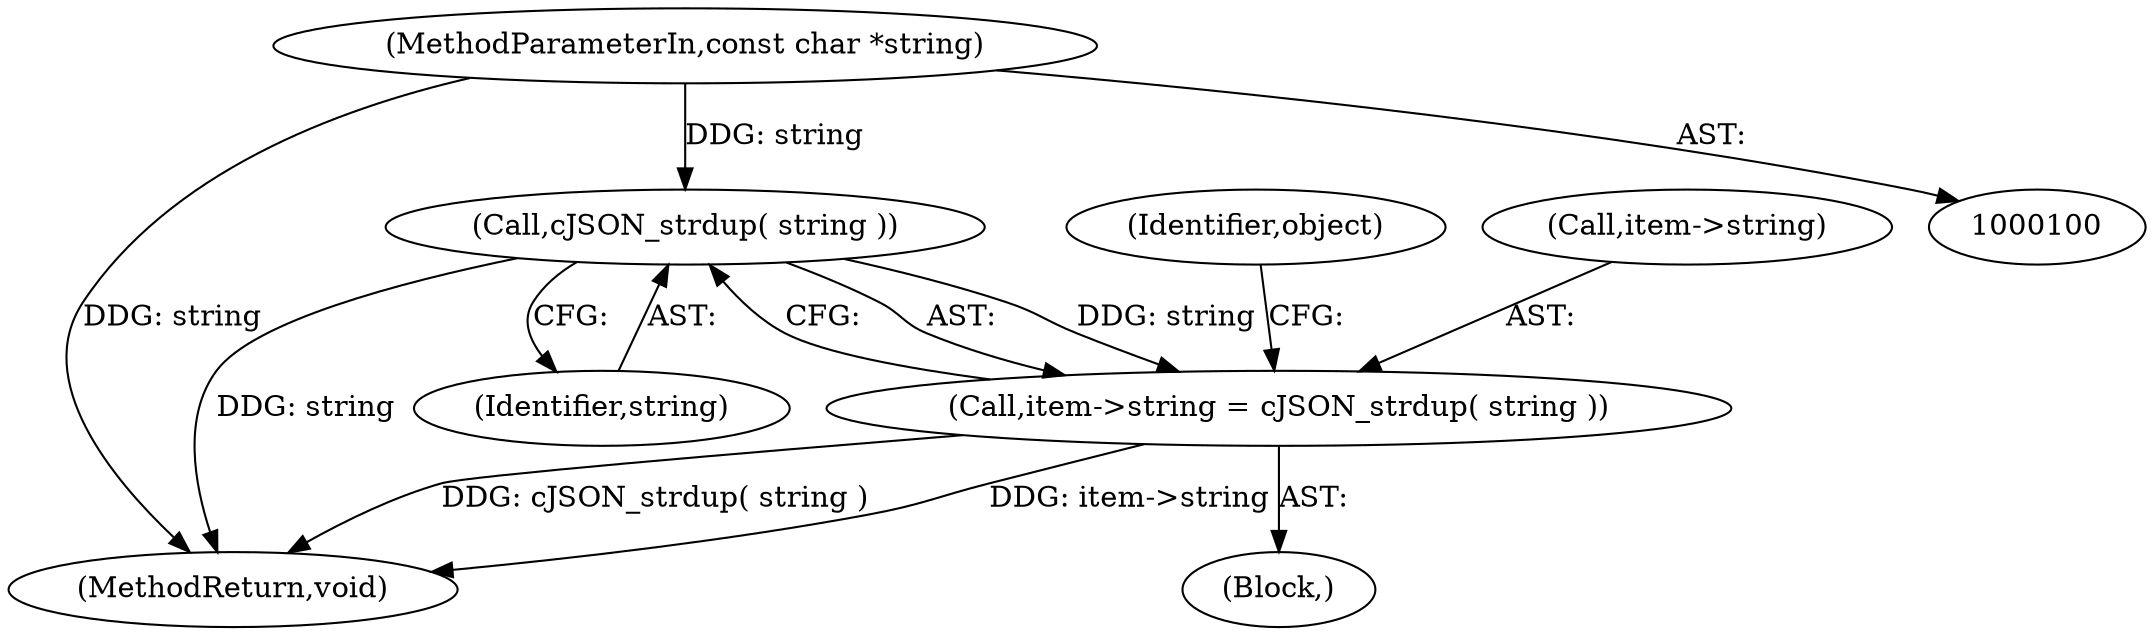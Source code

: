 digraph "1_iperf_91f2fa59e8ed80dfbf400add0164ee0e508e412a_2@API" {
"1000121" [label="(Call,cJSON_strdup( string ))"];
"1000102" [label="(MethodParameterIn,const char *string)"];
"1000117" [label="(Call,item->string = cJSON_strdup( string ))"];
"1000122" [label="(Identifier,string)"];
"1000117" [label="(Call,item->string = cJSON_strdup( string ))"];
"1000124" [label="(Identifier,object)"];
"1000102" [label="(MethodParameterIn,const char *string)"];
"1000118" [label="(Call,item->string)"];
"1000126" [label="(MethodReturn,void)"];
"1000104" [label="(Block,)"];
"1000121" [label="(Call,cJSON_strdup( string ))"];
"1000121" -> "1000117"  [label="AST: "];
"1000121" -> "1000122"  [label="CFG: "];
"1000122" -> "1000121"  [label="AST: "];
"1000117" -> "1000121"  [label="CFG: "];
"1000121" -> "1000126"  [label="DDG: string"];
"1000121" -> "1000117"  [label="DDG: string"];
"1000102" -> "1000121"  [label="DDG: string"];
"1000102" -> "1000100"  [label="AST: "];
"1000102" -> "1000126"  [label="DDG: string"];
"1000117" -> "1000104"  [label="AST: "];
"1000118" -> "1000117"  [label="AST: "];
"1000124" -> "1000117"  [label="CFG: "];
"1000117" -> "1000126"  [label="DDG: cJSON_strdup( string )"];
"1000117" -> "1000126"  [label="DDG: item->string"];
}
